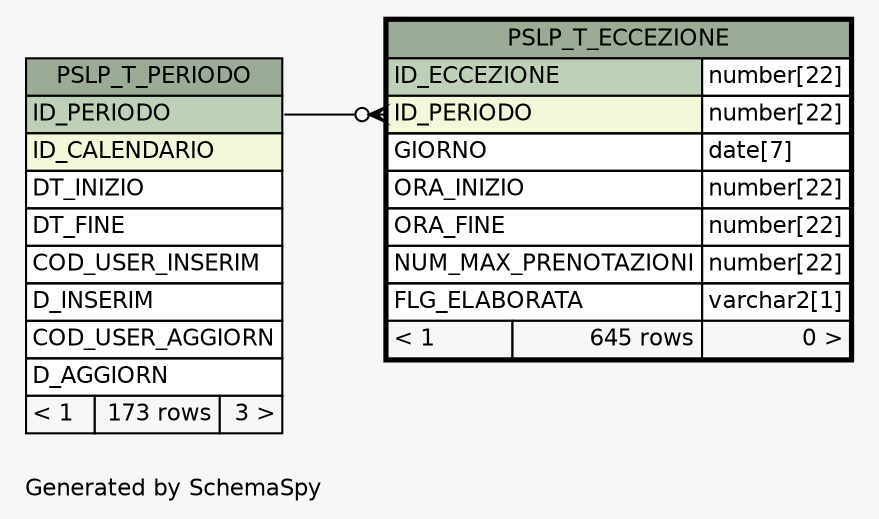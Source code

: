 // dot 2.38.0 on Windows 10 10.0
// SchemaSpy rev 590
digraph "oneDegreeRelationshipsDiagram" {
  graph [
    rankdir="RL"
    bgcolor="#f7f7f7"
    label="\nGenerated by SchemaSpy"
    labeljust="l"
    nodesep="0.18"
    ranksep="0.46"
    fontname="Helvetica"
    fontsize="11"
  ];
  node [
    fontname="Helvetica"
    fontsize="11"
    shape="plaintext"
  ];
  edge [
    arrowsize="0.8"
  ];
  "PSLP_T_ECCEZIONE":"ID_PERIODO":w -> "PSLP_T_PERIODO":"ID_PERIODO":e [arrowhead=none dir=back arrowtail=crowodot];
  "PSLP_T_ECCEZIONE" [
    label=<
    <TABLE BORDER="2" CELLBORDER="1" CELLSPACING="0" BGCOLOR="#ffffff">
      <TR><TD COLSPAN="3" BGCOLOR="#9bab96" ALIGN="CENTER">PSLP_T_ECCEZIONE</TD></TR>
      <TR><TD PORT="ID_ECCEZIONE" COLSPAN="2" BGCOLOR="#bed1b8" ALIGN="LEFT">ID_ECCEZIONE</TD><TD PORT="ID_ECCEZIONE.type" ALIGN="LEFT">number[22]</TD></TR>
      <TR><TD PORT="ID_PERIODO" COLSPAN="2" BGCOLOR="#f4f7da" ALIGN="LEFT">ID_PERIODO</TD><TD PORT="ID_PERIODO.type" ALIGN="LEFT">number[22]</TD></TR>
      <TR><TD PORT="GIORNO" COLSPAN="2" ALIGN="LEFT">GIORNO</TD><TD PORT="GIORNO.type" ALIGN="LEFT">date[7]</TD></TR>
      <TR><TD PORT="ORA_INIZIO" COLSPAN="2" ALIGN="LEFT">ORA_INIZIO</TD><TD PORT="ORA_INIZIO.type" ALIGN="LEFT">number[22]</TD></TR>
      <TR><TD PORT="ORA_FINE" COLSPAN="2" ALIGN="LEFT">ORA_FINE</TD><TD PORT="ORA_FINE.type" ALIGN="LEFT">number[22]</TD></TR>
      <TR><TD PORT="NUM_MAX_PRENOTAZIONI" COLSPAN="2" ALIGN="LEFT">NUM_MAX_PRENOTAZIONI</TD><TD PORT="NUM_MAX_PRENOTAZIONI.type" ALIGN="LEFT">number[22]</TD></TR>
      <TR><TD PORT="FLG_ELABORATA" COLSPAN="2" ALIGN="LEFT">FLG_ELABORATA</TD><TD PORT="FLG_ELABORATA.type" ALIGN="LEFT">varchar2[1]</TD></TR>
      <TR><TD ALIGN="LEFT" BGCOLOR="#f7f7f7">&lt; 1</TD><TD ALIGN="RIGHT" BGCOLOR="#f7f7f7">645 rows</TD><TD ALIGN="RIGHT" BGCOLOR="#f7f7f7">0 &gt;</TD></TR>
    </TABLE>>
    URL="PSLP_T_ECCEZIONE.html"
    tooltip="PSLP_T_ECCEZIONE"
  ];
  "PSLP_T_PERIODO" [
    label=<
    <TABLE BORDER="0" CELLBORDER="1" CELLSPACING="0" BGCOLOR="#ffffff">
      <TR><TD COLSPAN="3" BGCOLOR="#9bab96" ALIGN="CENTER">PSLP_T_PERIODO</TD></TR>
      <TR><TD PORT="ID_PERIODO" COLSPAN="3" BGCOLOR="#bed1b8" ALIGN="LEFT">ID_PERIODO</TD></TR>
      <TR><TD PORT="ID_CALENDARIO" COLSPAN="3" BGCOLOR="#f4f7da" ALIGN="LEFT">ID_CALENDARIO</TD></TR>
      <TR><TD PORT="DT_INIZIO" COLSPAN="3" ALIGN="LEFT">DT_INIZIO</TD></TR>
      <TR><TD PORT="DT_FINE" COLSPAN="3" ALIGN="LEFT">DT_FINE</TD></TR>
      <TR><TD PORT="COD_USER_INSERIM" COLSPAN="3" ALIGN="LEFT">COD_USER_INSERIM</TD></TR>
      <TR><TD PORT="D_INSERIM" COLSPAN="3" ALIGN="LEFT">D_INSERIM</TD></TR>
      <TR><TD PORT="COD_USER_AGGIORN" COLSPAN="3" ALIGN="LEFT">COD_USER_AGGIORN</TD></TR>
      <TR><TD PORT="D_AGGIORN" COLSPAN="3" ALIGN="LEFT">D_AGGIORN</TD></TR>
      <TR><TD ALIGN="LEFT" BGCOLOR="#f7f7f7">&lt; 1</TD><TD ALIGN="RIGHT" BGCOLOR="#f7f7f7">173 rows</TD><TD ALIGN="RIGHT" BGCOLOR="#f7f7f7">3 &gt;</TD></TR>
    </TABLE>>
    URL="PSLP_T_PERIODO.html"
    tooltip="PSLP_T_PERIODO"
  ];
}
